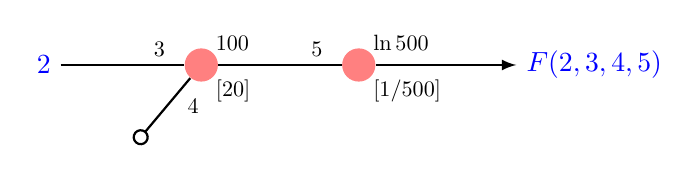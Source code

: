 \begin{tikzpicture}
\def\layersep{2cm}
\tikzstyle{neuron}=[circle,fill=red!50,minimum size=12pt,inner sep=0pt]

% Entree
\node[blue] (E) at (-\layersep,0) {$2$};

% Neurone F
\node[neuron] (F) at (0,0) {};
\node[above right=0.8ex,scale=0.8] at (F) {$100$};
\node[below right=0.8ex,scale=0.8] at (F) {$[20]$};
 \path[thick] (E) edge node[pos=0.8,above,scale=0.8]{$3$} (F);
 \draw[-o,thick] (F) to node[pos=0.2,below right,scale=0.8]{$4$} ++ (-130:1.3);

% Neurone G
\node[neuron] (G) at (\layersep,0) {};
\node[above right=0.8ex,scale=0.8] at (G) {$\ln500$};
\node[below right=0.8ex,scale=0.8] at (G) {$[1/500]$};
\path[thick] (F) edge node[pos=0.8,above,scale=0.8]{$5$} (G);



\draw[->,>=latex,thick] (G)-- ++(2,0) node[right,blue]{$F(2,3,4,5)$};

\end{tikzpicture}  